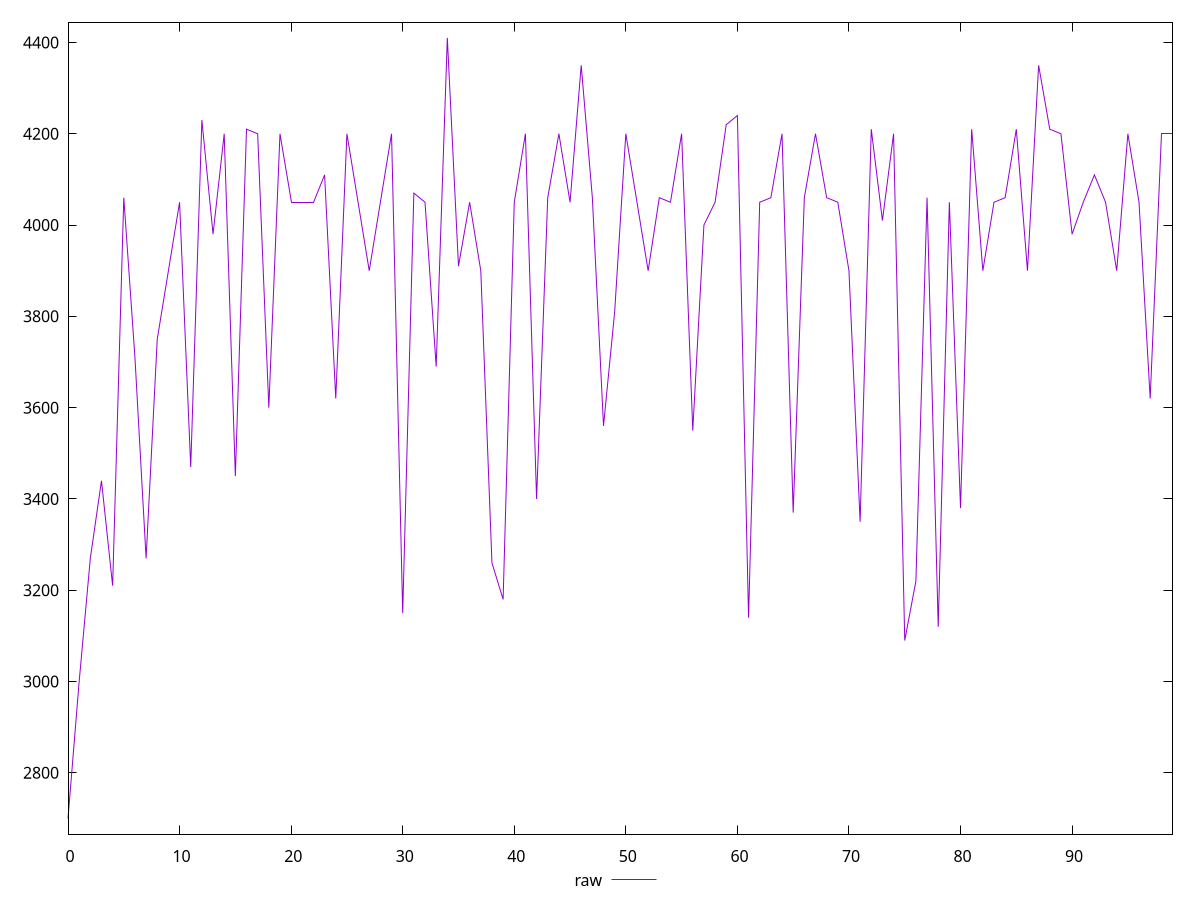 reset

$raw <<EOF
0 2700
1 3000
2 3270
3 3440
4 3210
5 4060
6 3710
7 3270
8 3750
9 3900
10 4050
11 3470
12 4230
13 3980
14 4200
15 3450
16 4210
17 4200
18 3600
19 4200
20 4050
21 4050
22 4050
23 4110
24 3620
25 4200
26 4050
27 3900
28 4050
29 4200
30 3150
31 4070
32 4050
33 3690
34 4410
35 3910
36 4050
37 3900
38 3260
39 3180
40 4050
41 4200
42 3400
43 4060
44 4200
45 4050
46 4350
47 4060
48 3560
49 3810
50 4200
51 4050
52 3900
53 4060
54 4050
55 4200
56 3550
57 4000
58 4050
59 4220
60 4240
61 3140
62 4050
63 4060
64 4200
65 3370
66 4060
67 4200
68 4060
69 4050
70 3900
71 3350
72 4210
73 4010
74 4200
75 3090
76 3220
77 4060
78 3120
79 4050
80 3380
81 4210
82 3900
83 4050
84 4060
85 4210
86 3900
87 4350
88 4210
89 4200
90 3980
91 4050
92 4110
93 4050
94 3900
95 4200
96 4050
97 3620
98 4200
99 4200
EOF

set key outside below
set xrange [0:99]
set yrange [2665.8:4444.2]
set trange [2665.8:4444.2]
set terminal svg size 640, 500 enhanced background rgb 'white'
set output "report/report_00029_2021-02-24T13-36-40.390Z/unused-javascript/samples/astro/raw/values.svg"

plot $raw title "raw" with line

reset
